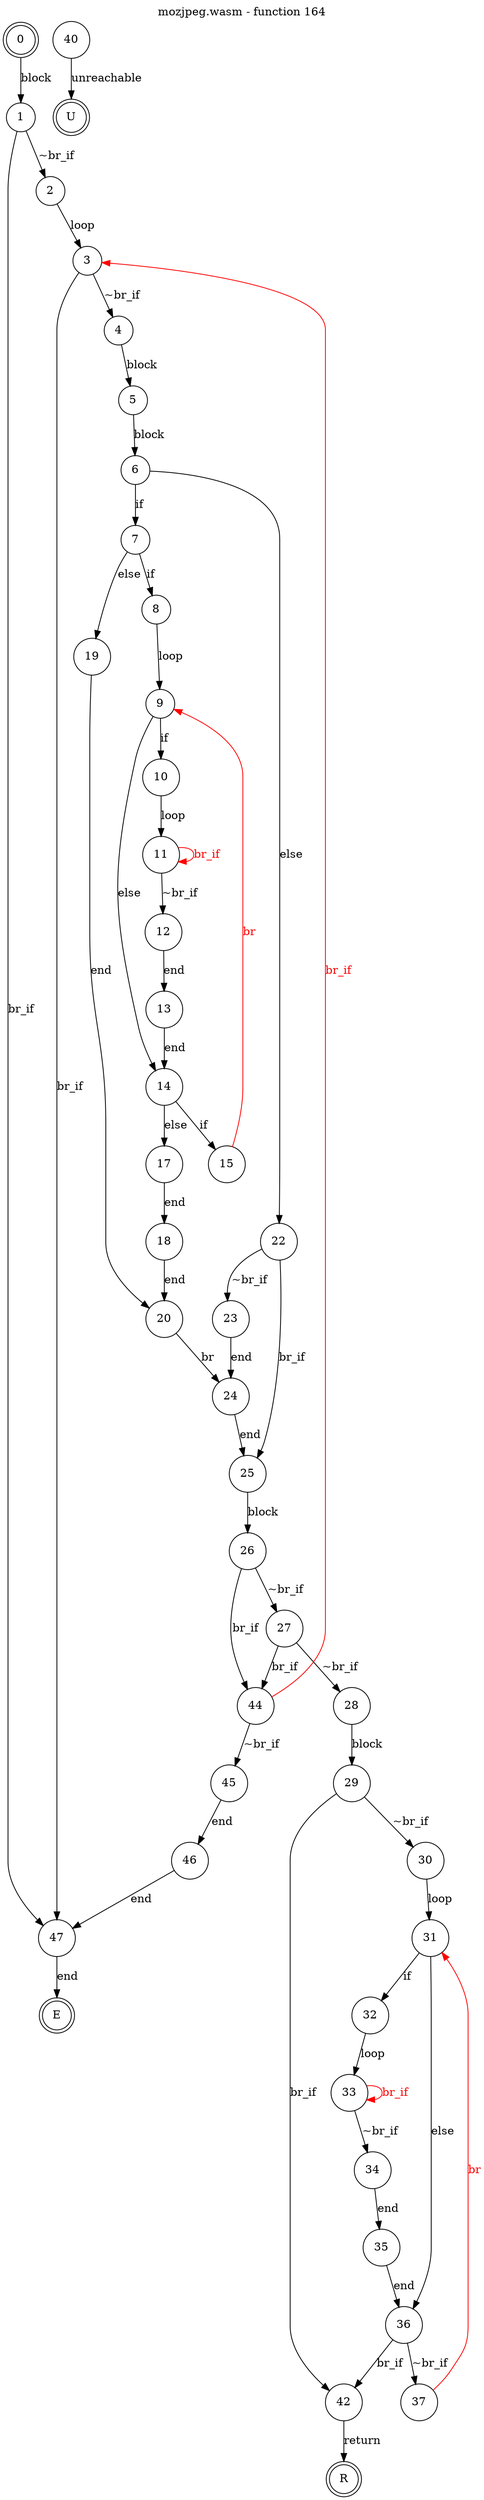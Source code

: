 digraph finite_state_machine {
    label = "mozjpeg.wasm - function 164"
    labelloc =  t
    labelfontsize = 16
    labelfontcolor = black
    labelfontname = "Helvetica"
    node [shape = doublecircle]; 0 E U R ;
    node [shape = circle];
    0 -> 1[label="block"];
    1 -> 2[label="~br_if"];
    1 -> 47[label="br_if"];
    2 -> 3[label="loop"];
    3 -> 4[label="~br_if"];
    3 -> 47[label="br_if"];
    4 -> 5[label="block"];
    5 -> 6[label="block"];
    6 -> 7[label="if"];
    6 -> 22[label="else"];
    7 -> 8[label="if"];
    7 -> 19[label="else"];
    8 -> 9[label="loop"];
    9 -> 10[label="if"];
    9 -> 14[label="else"];
    10 -> 11[label="loop"];
    11 -> 12[label="~br_if"];
    11 -> 11[color="red" fontcolor="red" label="br_if"];
    12 -> 13[label="end"];
    13 -> 14[label="end"];
    14 -> 15[label="if"];
    14 -> 17[label="else"];
    15 -> 9[color="red" fontcolor="red" label="br"];
    17 -> 18[label="end"];
    18 -> 20[label="end"];
    19 -> 20[label="end"];
    20 -> 24[label="br"];
    22 -> 23[label="~br_if"];
    22 -> 25[label="br_if"];
    23 -> 24[label="end"];
    24 -> 25[label="end"];
    25 -> 26[label="block"];
    26 -> 27[label="~br_if"];
    26 -> 44[label="br_if"];
    27 -> 28[label="~br_if"];
    27 -> 44[label="br_if"];
    28 -> 29[label="block"];
    29 -> 30[label="~br_if"];
    29 -> 42[label="br_if"];
    30 -> 31[label="loop"];
    31 -> 32[label="if"];
    31 -> 36[label="else"];
    32 -> 33[label="loop"];
    33 -> 34[label="~br_if"];
    33 -> 33[color="red" fontcolor="red" label="br_if"];
    34 -> 35[label="end"];
    35 -> 36[label="end"];
    36 -> 37[label="~br_if"];
    36 -> 42[label="br_if"];
    37 -> 31[color="red" fontcolor="red" label="br"];
    40 -> U[label="unreachable"];
    42 -> R[label="return"];
    44 -> 45[label="~br_if"];
    44 -> 3[color="red" fontcolor="red" label="br_if"];
    45 -> 46[label="end"];
    46 -> 47[label="end"];
    47 -> E[label="end"];
}

